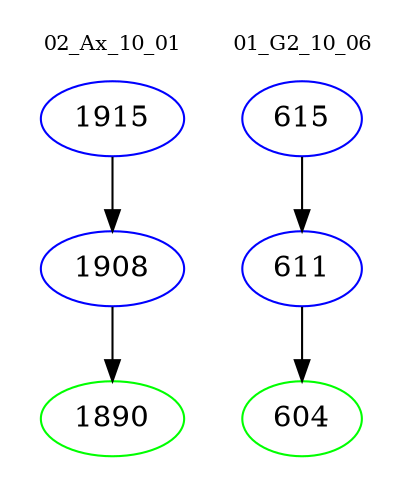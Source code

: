 digraph{
subgraph cluster_0 {
color = white
label = "02_Ax_10_01";
fontsize=10;
T0_1915 [label="1915", color="blue"]
T0_1915 -> T0_1908 [color="black"]
T0_1908 [label="1908", color="blue"]
T0_1908 -> T0_1890 [color="black"]
T0_1890 [label="1890", color="green"]
}
subgraph cluster_1 {
color = white
label = "01_G2_10_06";
fontsize=10;
T1_615 [label="615", color="blue"]
T1_615 -> T1_611 [color="black"]
T1_611 [label="611", color="blue"]
T1_611 -> T1_604 [color="black"]
T1_604 [label="604", color="green"]
}
}
